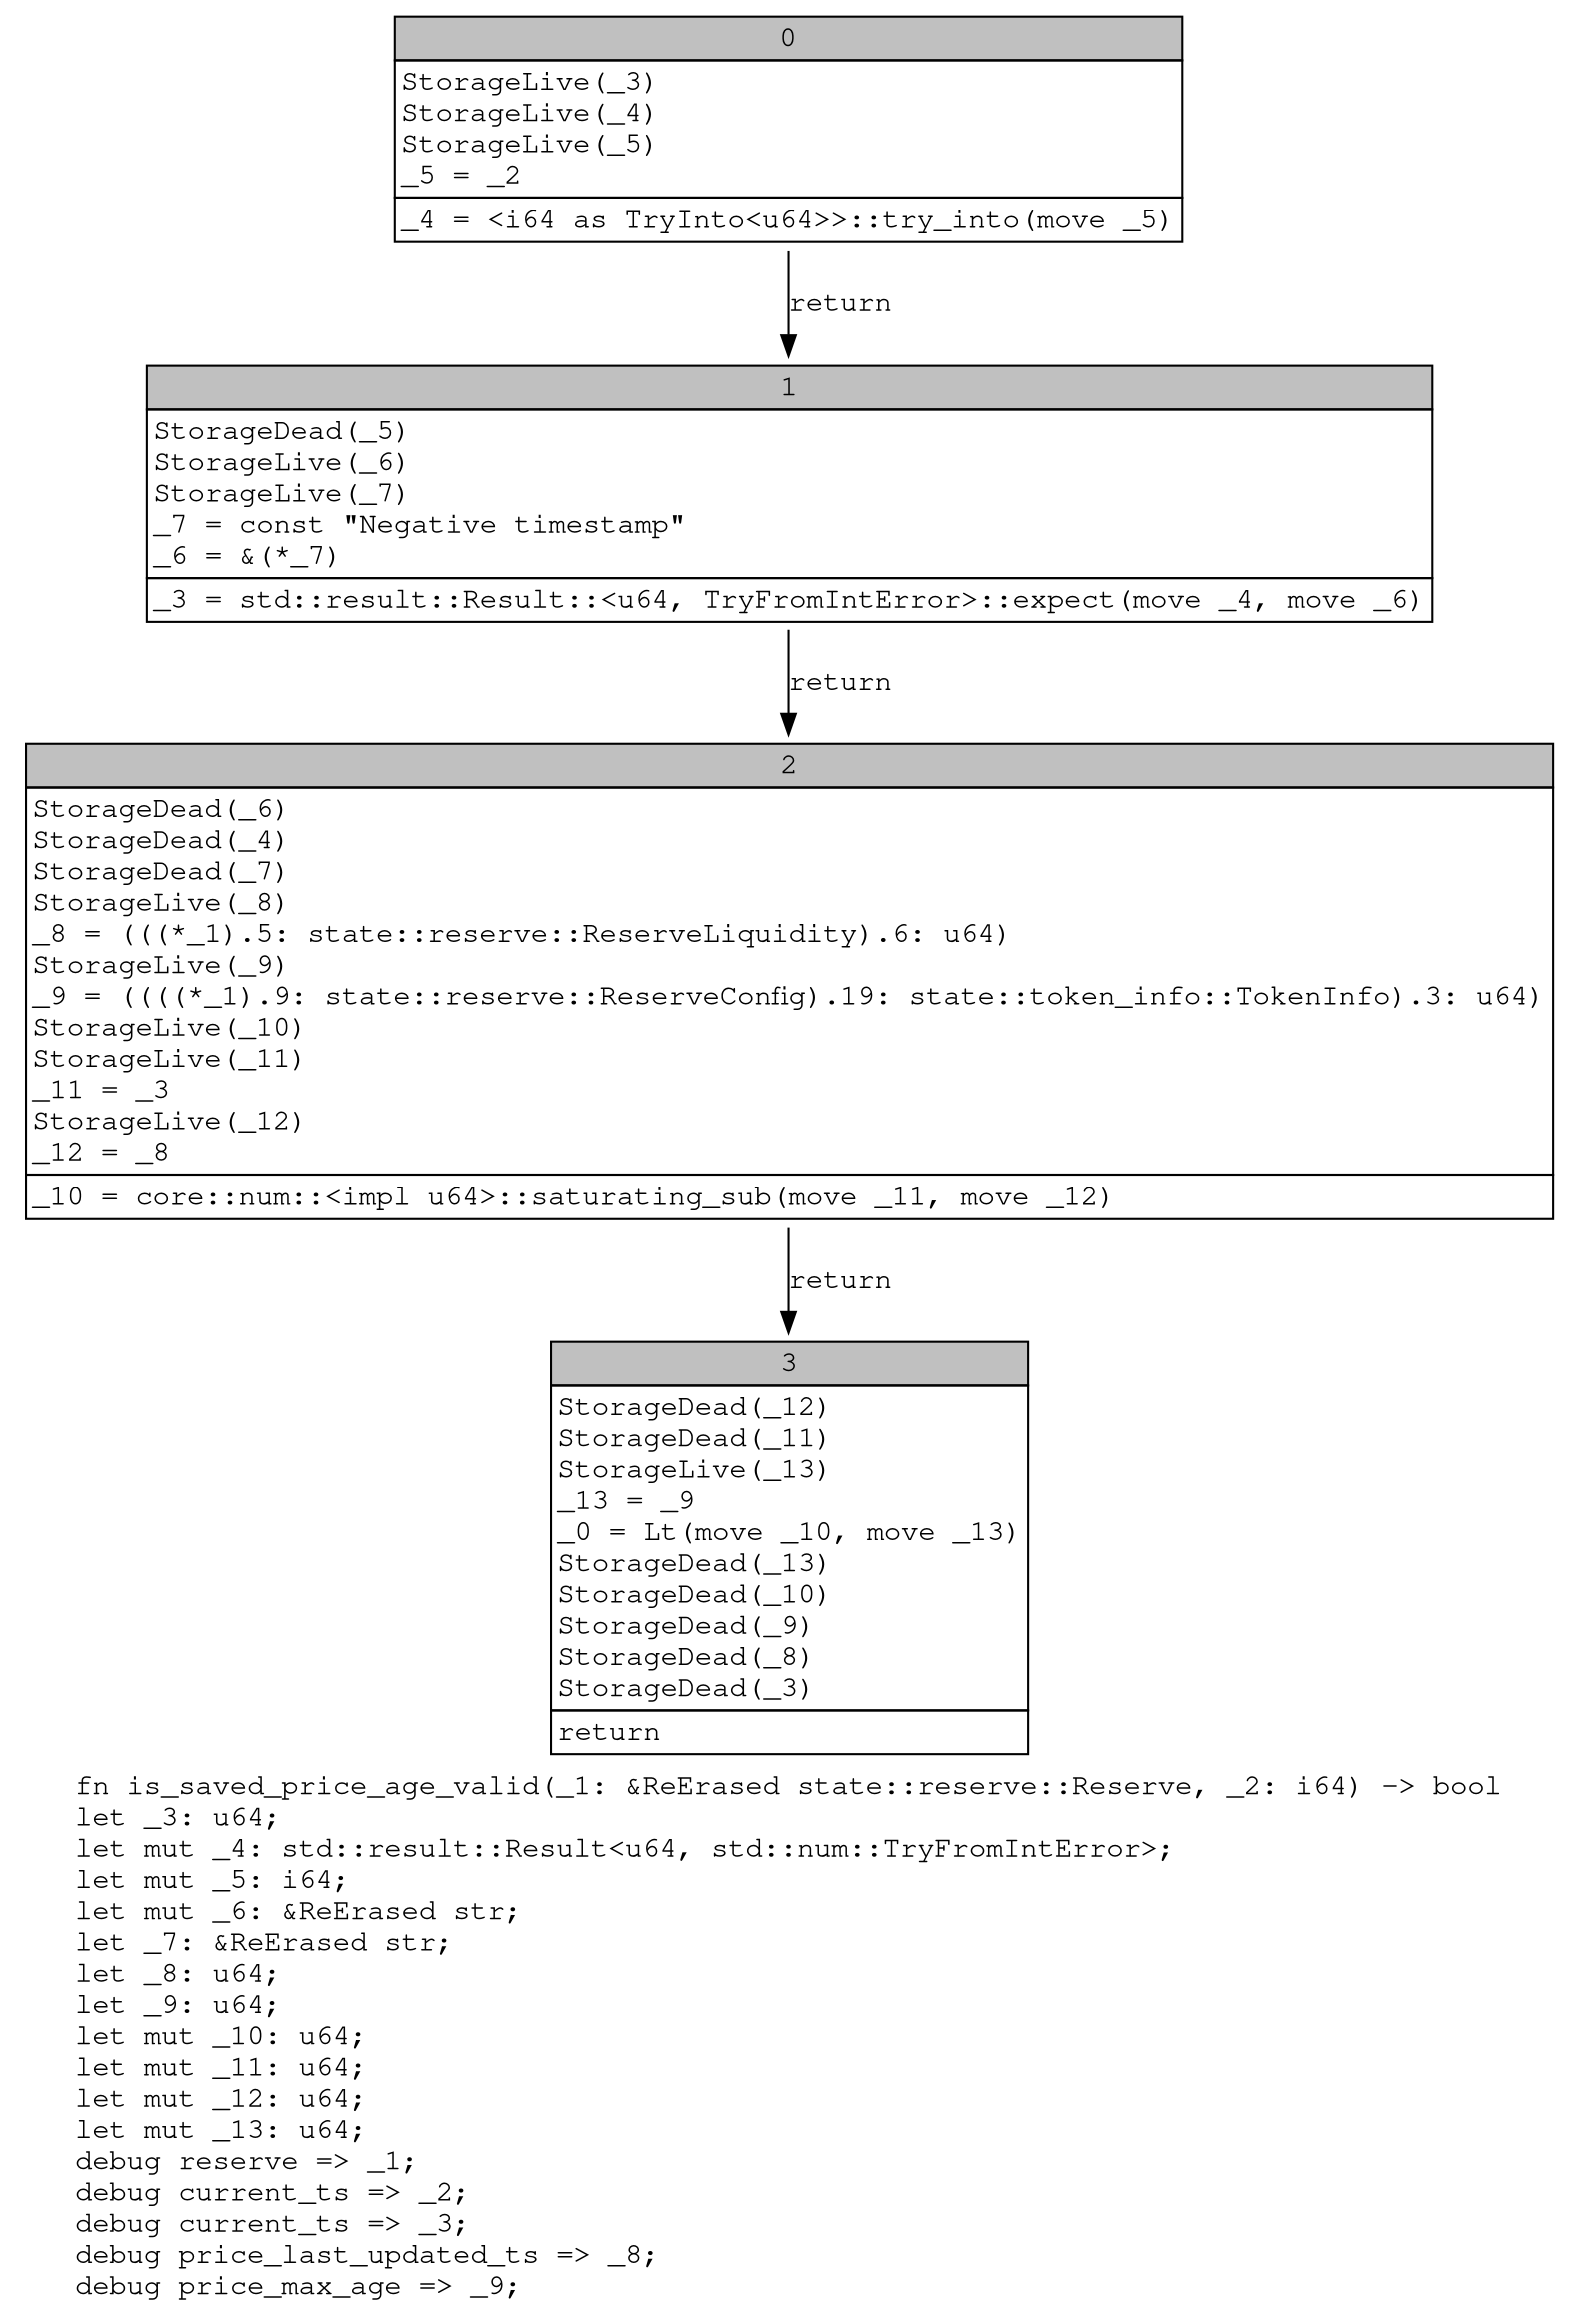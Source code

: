 digraph Mir_0_1279 {
    graph [fontname="Courier, monospace"];
    node [fontname="Courier, monospace"];
    edge [fontname="Courier, monospace"];
    label=<fn is_saved_price_age_valid(_1: &amp;ReErased state::reserve::Reserve, _2: i64) -&gt; bool<br align="left"/>let _3: u64;<br align="left"/>let mut _4: std::result::Result&lt;u64, std::num::TryFromIntError&gt;;<br align="left"/>let mut _5: i64;<br align="left"/>let mut _6: &amp;ReErased str;<br align="left"/>let _7: &amp;ReErased str;<br align="left"/>let _8: u64;<br align="left"/>let _9: u64;<br align="left"/>let mut _10: u64;<br align="left"/>let mut _11: u64;<br align="left"/>let mut _12: u64;<br align="left"/>let mut _13: u64;<br align="left"/>debug reserve =&gt; _1;<br align="left"/>debug current_ts =&gt; _2;<br align="left"/>debug current_ts =&gt; _3;<br align="left"/>debug price_last_updated_ts =&gt; _8;<br align="left"/>debug price_max_age =&gt; _9;<br align="left"/>>;
    bb0__0_1279 [shape="none", label=<<table border="0" cellborder="1" cellspacing="0"><tr><td bgcolor="gray" align="center" colspan="1">0</td></tr><tr><td align="left" balign="left">StorageLive(_3)<br/>StorageLive(_4)<br/>StorageLive(_5)<br/>_5 = _2<br/></td></tr><tr><td align="left">_4 = &lt;i64 as TryInto&lt;u64&gt;&gt;::try_into(move _5)</td></tr></table>>];
    bb1__0_1279 [shape="none", label=<<table border="0" cellborder="1" cellspacing="0"><tr><td bgcolor="gray" align="center" colspan="1">1</td></tr><tr><td align="left" balign="left">StorageDead(_5)<br/>StorageLive(_6)<br/>StorageLive(_7)<br/>_7 = const &quot;Negative timestamp&quot;<br/>_6 = &amp;(*_7)<br/></td></tr><tr><td align="left">_3 = std::result::Result::&lt;u64, TryFromIntError&gt;::expect(move _4, move _6)</td></tr></table>>];
    bb2__0_1279 [shape="none", label=<<table border="0" cellborder="1" cellspacing="0"><tr><td bgcolor="gray" align="center" colspan="1">2</td></tr><tr><td align="left" balign="left">StorageDead(_6)<br/>StorageDead(_4)<br/>StorageDead(_7)<br/>StorageLive(_8)<br/>_8 = (((*_1).5: state::reserve::ReserveLiquidity).6: u64)<br/>StorageLive(_9)<br/>_9 = ((((*_1).9: state::reserve::ReserveConfig).19: state::token_info::TokenInfo).3: u64)<br/>StorageLive(_10)<br/>StorageLive(_11)<br/>_11 = _3<br/>StorageLive(_12)<br/>_12 = _8<br/></td></tr><tr><td align="left">_10 = core::num::&lt;impl u64&gt;::saturating_sub(move _11, move _12)</td></tr></table>>];
    bb3__0_1279 [shape="none", label=<<table border="0" cellborder="1" cellspacing="0"><tr><td bgcolor="gray" align="center" colspan="1">3</td></tr><tr><td align="left" balign="left">StorageDead(_12)<br/>StorageDead(_11)<br/>StorageLive(_13)<br/>_13 = _9<br/>_0 = Lt(move _10, move _13)<br/>StorageDead(_13)<br/>StorageDead(_10)<br/>StorageDead(_9)<br/>StorageDead(_8)<br/>StorageDead(_3)<br/></td></tr><tr><td align="left">return</td></tr></table>>];
    bb0__0_1279 -> bb1__0_1279 [label="return"];
    bb1__0_1279 -> bb2__0_1279 [label="return"];
    bb2__0_1279 -> bb3__0_1279 [label="return"];
}
